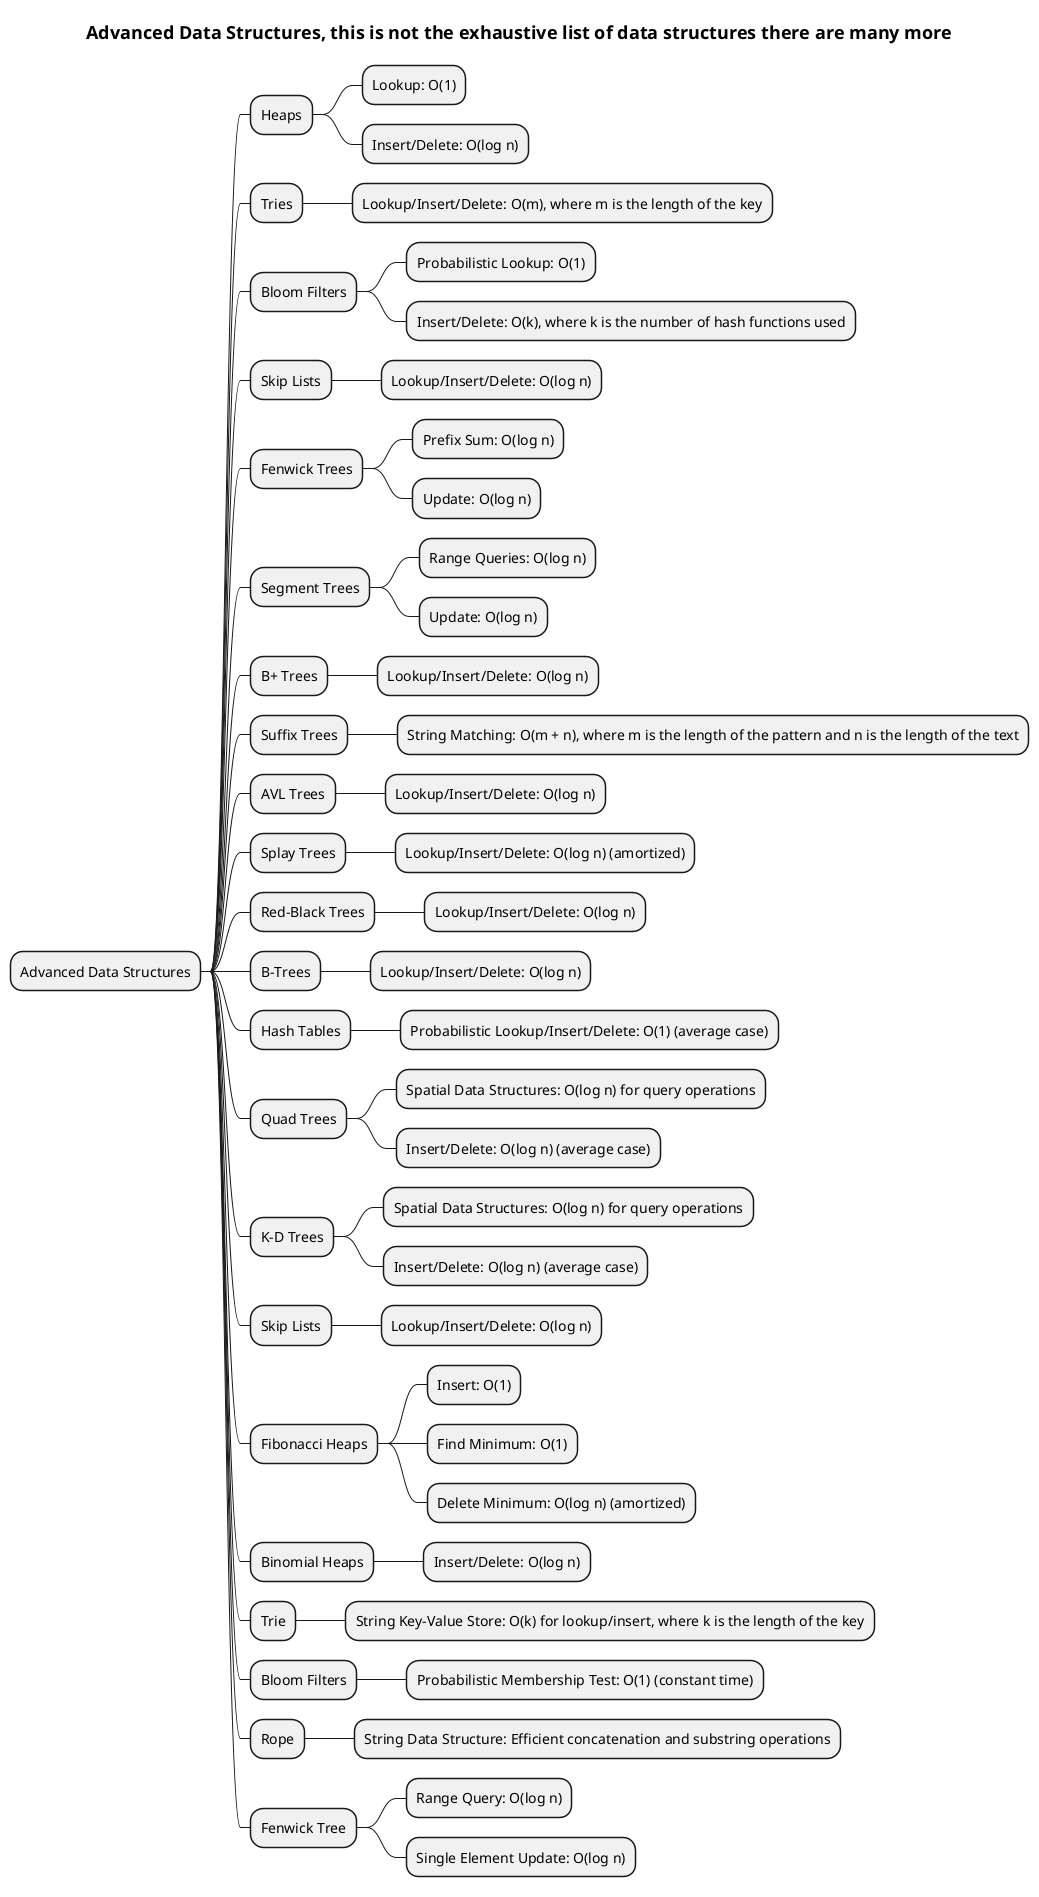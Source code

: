 @startmindmap
title =  Advanced Data Structures, this is not the exhaustive list of data structures there are many more

*  Advanced Data Structures
** Heaps
*** Lookup: O(1)
*** Insert/Delete: O(log n)
** Tries
*** Lookup/Insert/Delete: O(m), where m is the length of the key
** Bloom Filters
*** Probabilistic Lookup: O(1)
*** Insert/Delete: O(k), where k is the number of hash functions used
** Skip Lists
*** Lookup/Insert/Delete: O(log n)
** Fenwick Trees
*** Prefix Sum: O(log n)
*** Update: O(log n)
** Segment Trees
*** Range Queries: O(log n)
*** Update: O(log n)
** B+ Trees
*** Lookup/Insert/Delete: O(log n)
** Suffix Trees
*** String Matching: O(m + n), where m is the length of the pattern and n is the length of the text

** AVL Trees
*** Lookup/Insert/Delete: O(log n)
** Splay Trees
*** Lookup/Insert/Delete: O(log n) (amortized)
** Red-Black Trees
*** Lookup/Insert/Delete: O(log n)
** B-Trees
*** Lookup/Insert/Delete: O(log n)
** Hash Tables
*** Probabilistic Lookup/Insert/Delete: O(1) (average case)
** Quad Trees
*** Spatial Data Structures: O(log n) for query operations
*** Insert/Delete: O(log n) (average case)
** K-D Trees
*** Spatial Data Structures: O(log n) for query operations
*** Insert/Delete: O(log n) (average case)
** Skip Lists
*** Lookup/Insert/Delete: O(log n)
** Fibonacci Heaps
*** Insert: O(1)
*** Find Minimum: O(1)
*** Delete Minimum: O(log n) (amortized)
** Binomial Heaps
*** Insert/Delete: O(log n)
** Trie
*** String Key-Value Store: O(k) for lookup/insert, where k is the length of the key
** Bloom Filters
*** Probabilistic Membership Test: O(1) (constant time)
** Rope
*** String Data Structure: Efficient concatenation and substring operations
** Fenwick Tree
*** Range Query: O(log n)
*** Single Element Update: O(log n)
@endmindmap
